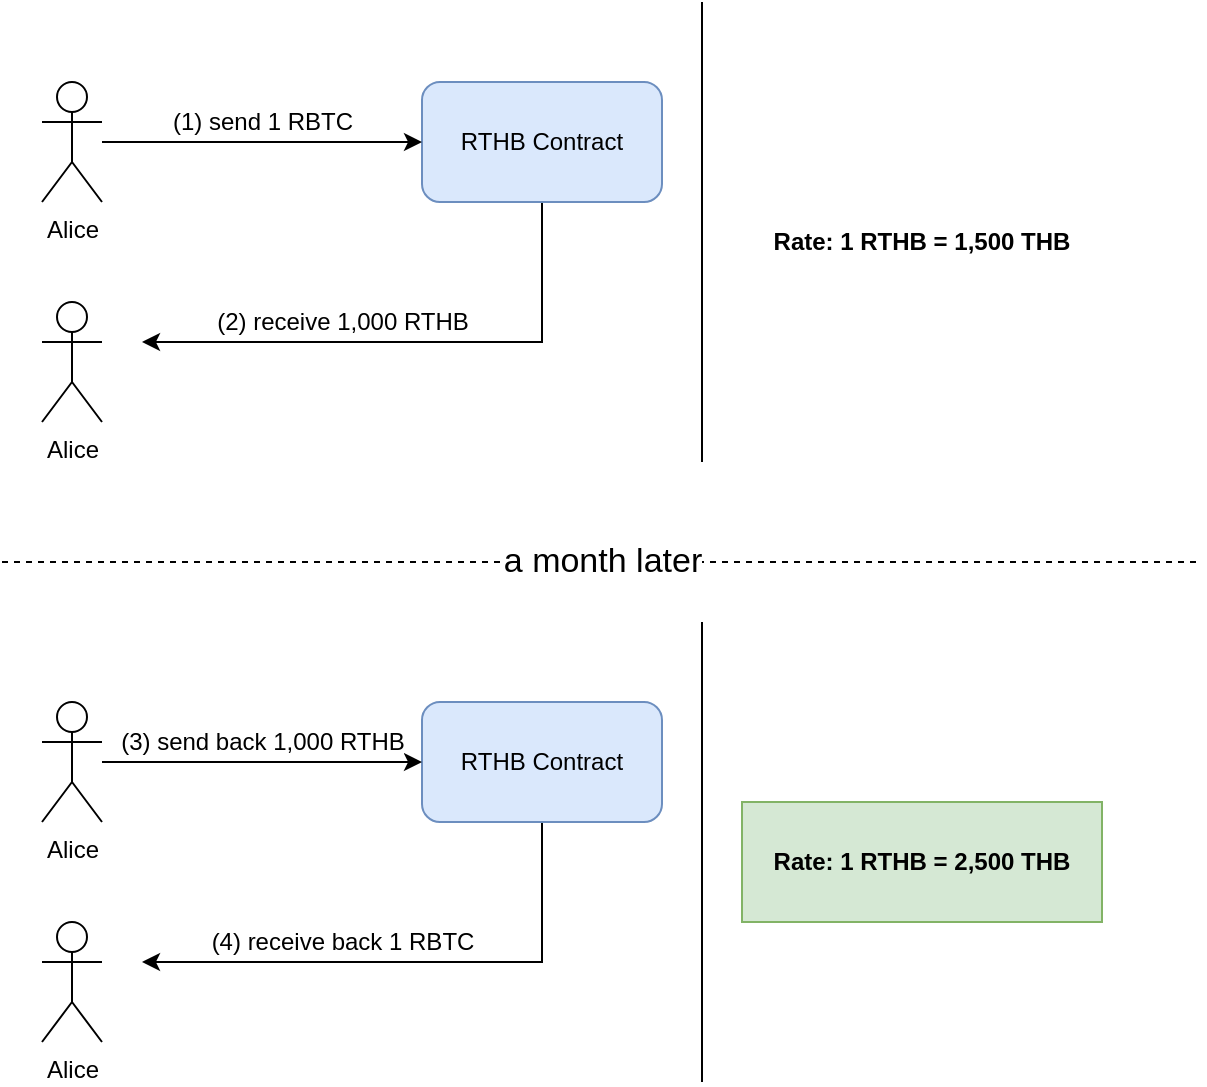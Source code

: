 <mxfile version="9.6.1" type="google"><diagram id="BTemeGBNv13rZcGGZzE1" name="Page-1"><mxGraphModel dx="1163" dy="604" grid="1" gridSize="10" guides="1" tooltips="1" connect="1" arrows="1" fold="1" page="1" pageScale="1" pageWidth="850" pageHeight="1100" math="0" shadow="0"><root><mxCell id="0"/><mxCell id="1" parent="0"/><mxCell id="hEkcdr44lAZrO_JAWq27-11" style="edgeStyle=orthogonalEdgeStyle;rounded=0;html=1;jettySize=auto;orthogonalLoop=1;" edge="1" parent="1" source="hEkcdr44lAZrO_JAWq27-1"><mxGeometry relative="1" as="geometry"><mxPoint x="120" y="180" as="targetPoint"/><Array as="points"><mxPoint x="320" y="180"/></Array></mxGeometry></mxCell><mxCell id="hEkcdr44lAZrO_JAWq27-15" value="(2) receive 1,000 RTHB" style="text;html=1;resizable=0;points=[];align=center;verticalAlign=middle;labelBackgroundColor=#ffffff;" vertex="1" connectable="0" parent="hEkcdr44lAZrO_JAWq27-11"><mxGeometry x="0.259" y="1" relative="1" as="geometry"><mxPoint y="-11" as="offset"/></mxGeometry></mxCell><mxCell id="hEkcdr44lAZrO_JAWq27-1" value="RTHB Contract" style="rounded=1;whiteSpace=wrap;html=1;fillColor=#dae8fc;strokeColor=#6c8ebf;" vertex="1" parent="1"><mxGeometry x="260" y="50" width="120" height="60" as="geometry"/></mxCell><mxCell id="hEkcdr44lAZrO_JAWq27-5" style="edgeStyle=orthogonalEdgeStyle;rounded=0;html=1;entryX=0;entryY=0.5;jettySize=auto;orthogonalLoop=1;" edge="1" parent="1" source="hEkcdr44lAZrO_JAWq27-2" target="hEkcdr44lAZrO_JAWq27-1"><mxGeometry relative="1" as="geometry"/></mxCell><mxCell id="hEkcdr44lAZrO_JAWq27-8" value="(1) send 1 RBTC" style="text;html=1;resizable=0;points=[];align=center;verticalAlign=middle;labelBackgroundColor=#ffffff;" vertex="1" connectable="0" parent="hEkcdr44lAZrO_JAWq27-5"><mxGeometry x="-0.025" y="-1" relative="1" as="geometry"><mxPoint x="2" y="-11" as="offset"/></mxGeometry></mxCell><mxCell id="hEkcdr44lAZrO_JAWq27-2" value="Alice" style="shape=umlActor;verticalLabelPosition=bottom;labelBackgroundColor=#ffffff;verticalAlign=top;html=1;outlineConnect=0;" vertex="1" parent="1"><mxGeometry x="70" y="50" width="30" height="60" as="geometry"/></mxCell><mxCell id="hEkcdr44lAZrO_JAWq27-6" value="" style="endArrow=none;html=1;" edge="1" parent="1"><mxGeometry width="50" height="50" relative="1" as="geometry"><mxPoint x="400" y="240" as="sourcePoint"/><mxPoint x="400" y="10" as="targetPoint"/></mxGeometry></mxCell><mxCell id="hEkcdr44lAZrO_JAWq27-7" value="Rate: 1 RTHB = 1,500 THB" style="text;html=1;strokeColor=none;fillColor=none;align=center;verticalAlign=middle;whiteSpace=wrap;rounded=0;fontStyle=1" vertex="1" parent="1"><mxGeometry x="420" y="100" width="180" height="60" as="geometry"/></mxCell><mxCell id="hEkcdr44lAZrO_JAWq27-12" value="Alice" style="shape=umlActor;verticalLabelPosition=bottom;labelBackgroundColor=#ffffff;verticalAlign=top;html=1;outlineConnect=0;" vertex="1" parent="1"><mxGeometry x="70" y="160" width="30" height="60" as="geometry"/></mxCell><mxCell id="hEkcdr44lAZrO_JAWq27-20" style="edgeStyle=orthogonalEdgeStyle;rounded=0;html=1;jettySize=auto;orthogonalLoop=1;" edge="1" source="hEkcdr44lAZrO_JAWq27-22" parent="1"><mxGeometry relative="1" as="geometry"><mxPoint x="120" y="490" as="targetPoint"/><Array as="points"><mxPoint x="320" y="490"/></Array></mxGeometry></mxCell><mxCell id="hEkcdr44lAZrO_JAWq27-21" value="(4) receive back 1 RBTC" style="text;html=1;resizable=0;points=[];align=center;verticalAlign=middle;labelBackgroundColor=#ffffff;" vertex="1" connectable="0" parent="hEkcdr44lAZrO_JAWq27-20"><mxGeometry x="0.259" y="1" relative="1" as="geometry"><mxPoint y="-11" as="offset"/></mxGeometry></mxCell><mxCell id="hEkcdr44lAZrO_JAWq27-22" value="RTHB Contract" style="rounded=1;whiteSpace=wrap;html=1;fillColor=#dae8fc;strokeColor=#6c8ebf;" vertex="1" parent="1"><mxGeometry x="260" y="360" width="120" height="60" as="geometry"/></mxCell><mxCell id="hEkcdr44lAZrO_JAWq27-23" style="edgeStyle=orthogonalEdgeStyle;rounded=0;html=1;entryX=0;entryY=0.5;jettySize=auto;orthogonalLoop=1;" edge="1" source="hEkcdr44lAZrO_JAWq27-25" target="hEkcdr44lAZrO_JAWq27-22" parent="1"><mxGeometry relative="1" as="geometry"/></mxCell><mxCell id="hEkcdr44lAZrO_JAWq27-24" value="(3) send back 1,000 RTHB" style="text;html=1;resizable=0;points=[];align=center;verticalAlign=middle;labelBackgroundColor=#ffffff;" vertex="1" connectable="0" parent="hEkcdr44lAZrO_JAWq27-23"><mxGeometry x="-0.025" y="-1" relative="1" as="geometry"><mxPoint x="2" y="-11" as="offset"/></mxGeometry></mxCell><mxCell id="hEkcdr44lAZrO_JAWq27-25" value="Alice" style="shape=umlActor;verticalLabelPosition=bottom;labelBackgroundColor=#ffffff;verticalAlign=top;html=1;outlineConnect=0;" vertex="1" parent="1"><mxGeometry x="70" y="360" width="30" height="60" as="geometry"/></mxCell><mxCell id="hEkcdr44lAZrO_JAWq27-26" value="" style="endArrow=none;html=1;" edge="1" parent="1"><mxGeometry width="50" height="50" relative="1" as="geometry"><mxPoint x="400" y="550" as="sourcePoint"/><mxPoint x="400" y="320" as="targetPoint"/></mxGeometry></mxCell><mxCell id="hEkcdr44lAZrO_JAWq27-27" value="Rate: 1 RTHB = 2,500 THB" style="text;html=1;strokeColor=#82b366;fillColor=#d5e8d4;align=center;verticalAlign=middle;whiteSpace=wrap;rounded=0;fontStyle=1" vertex="1" parent="1"><mxGeometry x="420" y="410" width="180" height="60" as="geometry"/></mxCell><mxCell id="hEkcdr44lAZrO_JAWq27-28" value="Alice" style="shape=umlActor;verticalLabelPosition=bottom;labelBackgroundColor=#ffffff;verticalAlign=top;html=1;outlineConnect=0;" vertex="1" parent="1"><mxGeometry x="70" y="470" width="30" height="60" as="geometry"/></mxCell><mxCell id="hEkcdr44lAZrO_JAWq27-31" value="&lt;font color=&quot;#000000&quot; style=&quot;font-size: 17px&quot;&gt;a month later&lt;/font&gt;" style="endArrow=none;dashed=1;html=1;fontColor=#FFFFFF;" edge="1" parent="1"><mxGeometry width="50" height="50" relative="1" as="geometry"><mxPoint x="50" y="290" as="sourcePoint"/><mxPoint x="650" y="290" as="targetPoint"/></mxGeometry></mxCell></root></mxGraphModel></diagram></mxfile>